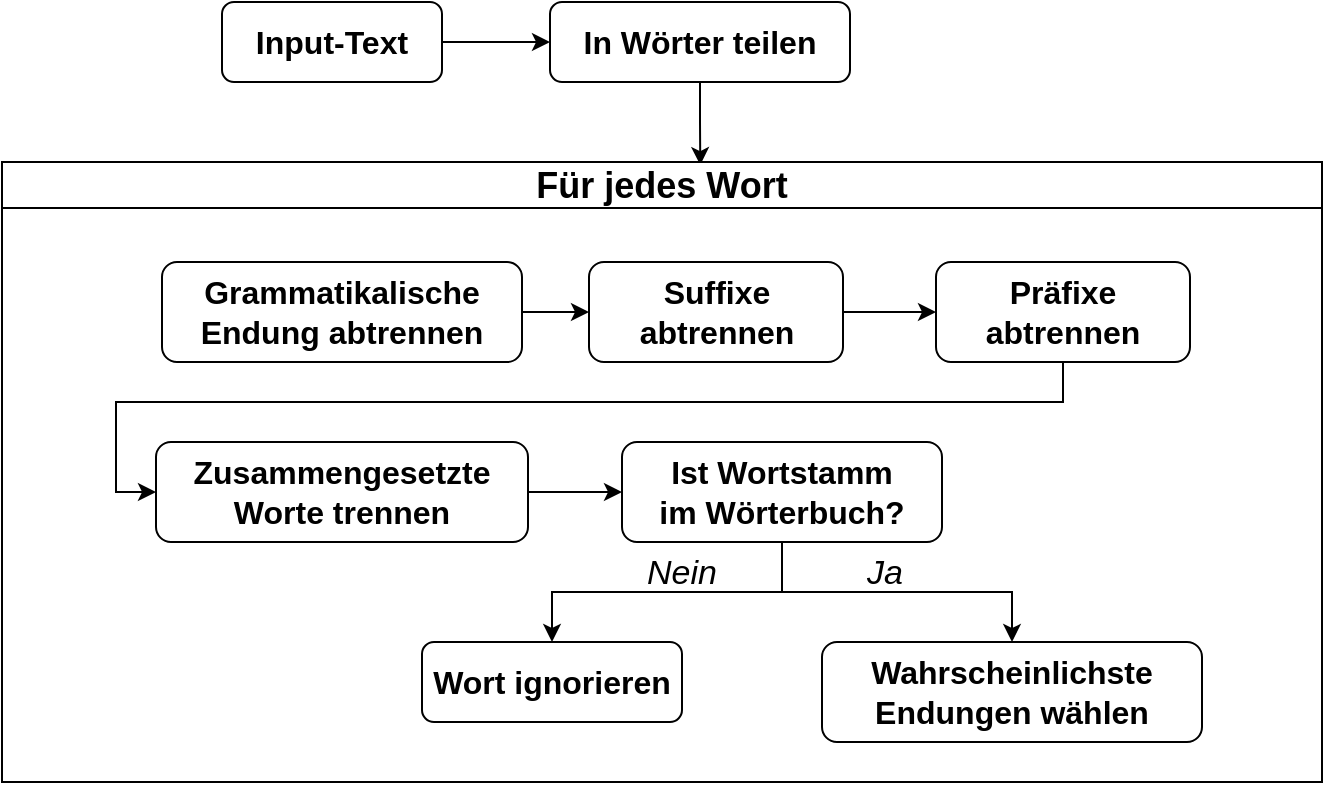 <mxfile version="20.8.1" type="device"><diagram id="Lb_xgow6O9_8ipiAks5T" name="Page-1"><mxGraphModel dx="1195" dy="628" grid="1" gridSize="10" guides="1" tooltips="1" connect="1" arrows="1" fold="1" page="1" pageScale="1" pageWidth="827" pageHeight="1169" math="0" shadow="0"><root><mxCell id="0"/><mxCell id="1" parent="0"/><mxCell id="p2Vx2gixZMr4yB2hzw1--5" style="edgeStyle=orthogonalEdgeStyle;rounded=0;orthogonalLoop=1;jettySize=auto;html=1;fontSize=18;" edge="1" parent="1" source="p2Vx2gixZMr4yB2hzw1--1" target="p2Vx2gixZMr4yB2hzw1--2"><mxGeometry relative="1" as="geometry"/></mxCell><mxCell id="p2Vx2gixZMr4yB2hzw1--1" value="&lt;font style=&quot;font-size: 16px;&quot;&gt;&lt;b&gt;&lt;font style=&quot;font-size: 16px;&quot;&gt;Input-Text&lt;/font&gt;&lt;/b&gt;&lt;/font&gt;" style="rounded=1;whiteSpace=wrap;html=1;" vertex="1" parent="1"><mxGeometry x="170" y="90" width="110" height="40" as="geometry"/></mxCell><mxCell id="p2Vx2gixZMr4yB2hzw1--20" style="edgeStyle=orthogonalEdgeStyle;rounded=0;orthogonalLoop=1;jettySize=auto;html=1;fontSize=18;entryX=0.529;entryY=0.005;entryDx=0;entryDy=0;entryPerimeter=0;" edge="1" parent="1" source="p2Vx2gixZMr4yB2hzw1--2" target="p2Vx2gixZMr4yB2hzw1--4"><mxGeometry relative="1" as="geometry"/></mxCell><mxCell id="p2Vx2gixZMr4yB2hzw1--2" value="&lt;font style=&quot;font-size: 16px;&quot;&gt;&lt;font style=&quot;font-size: 16px;&quot;&gt;&lt;b&gt;In Wörter teilen&lt;/b&gt;&lt;/font&gt;&lt;br&gt;&lt;/font&gt;" style="rounded=1;whiteSpace=wrap;html=1;" vertex="1" parent="1"><mxGeometry x="334" y="90" width="150" height="40" as="geometry"/></mxCell><mxCell id="p2Vx2gixZMr4yB2hzw1--4" value="Für jedes Wort" style="swimlane;whiteSpace=wrap;html=1;fontSize=18;" vertex="1" parent="1"><mxGeometry x="60" y="170" width="660" height="310" as="geometry"/></mxCell><mxCell id="p2Vx2gixZMr4yB2hzw1--16" style="edgeStyle=none;rounded=0;orthogonalLoop=1;jettySize=auto;html=1;entryX=0;entryY=0.5;entryDx=0;entryDy=0;fontSize=18;" edge="1" parent="p2Vx2gixZMr4yB2hzw1--4" source="p2Vx2gixZMr4yB2hzw1--8" target="p2Vx2gixZMr4yB2hzw1--9"><mxGeometry relative="1" as="geometry"/></mxCell><mxCell id="p2Vx2gixZMr4yB2hzw1--8" value="&lt;b style=&quot;font-size: 16px;&quot;&gt;&lt;font style=&quot;font-size: 16px;&quot;&gt;&lt;font style=&quot;font-size: 16px;&quot;&gt;Suffixe abtrennen&lt;/font&gt;&lt;br&gt;&lt;/font&gt;&lt;/b&gt;" style="rounded=1;whiteSpace=wrap;html=1;" vertex="1" parent="p2Vx2gixZMr4yB2hzw1--4"><mxGeometry x="293.5" y="50" width="127" height="50" as="geometry"/></mxCell><mxCell id="p2Vx2gixZMr4yB2hzw1--26" style="edgeStyle=orthogonalEdgeStyle;rounded=0;orthogonalLoop=1;jettySize=auto;html=1;entryX=0;entryY=0.5;entryDx=0;entryDy=0;fontSize=18;" edge="1" parent="p2Vx2gixZMr4yB2hzw1--4" source="p2Vx2gixZMr4yB2hzw1--9" target="p2Vx2gixZMr4yB2hzw1--11"><mxGeometry relative="1" as="geometry"><Array as="points"><mxPoint x="531" y="120"/><mxPoint x="57" y="120"/><mxPoint x="57" y="165"/></Array></mxGeometry></mxCell><mxCell id="p2Vx2gixZMr4yB2hzw1--9" value="&lt;b style=&quot;font-size: 16px;&quot;&gt;&lt;font style=&quot;font-size: 16px;&quot;&gt;&lt;font style=&quot;font-size: 16px;&quot;&gt;Präfixe abtrennen&lt;/font&gt;&lt;br&gt;&lt;/font&gt;&lt;/b&gt;" style="rounded=1;whiteSpace=wrap;html=1;" vertex="1" parent="p2Vx2gixZMr4yB2hzw1--4"><mxGeometry x="467" y="50" width="127" height="50" as="geometry"/></mxCell><mxCell id="p2Vx2gixZMr4yB2hzw1--15" style="edgeStyle=none;rounded=0;orthogonalLoop=1;jettySize=auto;html=1;entryX=0;entryY=0.5;entryDx=0;entryDy=0;fontSize=18;" edge="1" parent="p2Vx2gixZMr4yB2hzw1--4" source="p2Vx2gixZMr4yB2hzw1--10" target="p2Vx2gixZMr4yB2hzw1--8"><mxGeometry relative="1" as="geometry"/></mxCell><mxCell id="p2Vx2gixZMr4yB2hzw1--10" value="&lt;b style=&quot;font-size: 16px;&quot;&gt;&lt;font style=&quot;font-size: 16px;&quot;&gt;&lt;font style=&quot;font-size: 16px;&quot;&gt;Grammatikalische Endung abtrennen&lt;/font&gt;&lt;br&gt;&lt;/font&gt;&lt;/b&gt;" style="rounded=1;whiteSpace=wrap;html=1;" vertex="1" parent="p2Vx2gixZMr4yB2hzw1--4"><mxGeometry x="80" y="50" width="180" height="50" as="geometry"/></mxCell><mxCell id="p2Vx2gixZMr4yB2hzw1--18" style="edgeStyle=orthogonalEdgeStyle;rounded=0;orthogonalLoop=1;jettySize=auto;html=1;fontSize=18;" edge="1" parent="p2Vx2gixZMr4yB2hzw1--4" source="p2Vx2gixZMr4yB2hzw1--11" target="p2Vx2gixZMr4yB2hzw1--13"><mxGeometry relative="1" as="geometry"/></mxCell><mxCell id="p2Vx2gixZMr4yB2hzw1--11" value="&lt;b style=&quot;font-size: 16px;&quot;&gt;&lt;font style=&quot;font-size: 16px;&quot;&gt;&lt;font style=&quot;font-size: 16px;&quot;&gt;Zusammengesetzte Worte trennen&lt;/font&gt;&lt;br&gt;&lt;/font&gt;&lt;/b&gt;" style="rounded=1;whiteSpace=wrap;html=1;" vertex="1" parent="p2Vx2gixZMr4yB2hzw1--4"><mxGeometry x="77" y="140" width="186" height="50" as="geometry"/></mxCell><mxCell id="p2Vx2gixZMr4yB2hzw1--19" style="edgeStyle=orthogonalEdgeStyle;rounded=0;orthogonalLoop=1;jettySize=auto;html=1;fontSize=18;" edge="1" parent="p2Vx2gixZMr4yB2hzw1--4" source="p2Vx2gixZMr4yB2hzw1--13" target="p2Vx2gixZMr4yB2hzw1--14"><mxGeometry relative="1" as="geometry"/></mxCell><mxCell id="p2Vx2gixZMr4yB2hzw1--22" style="edgeStyle=orthogonalEdgeStyle;rounded=0;orthogonalLoop=1;jettySize=auto;html=1;fontSize=18;" edge="1" parent="p2Vx2gixZMr4yB2hzw1--4" source="p2Vx2gixZMr4yB2hzw1--13" target="p2Vx2gixZMr4yB2hzw1--21"><mxGeometry relative="1" as="geometry"/></mxCell><mxCell id="p2Vx2gixZMr4yB2hzw1--13" value="&lt;div style=&quot;font-size: 16px;&quot;&gt;&lt;font style=&quot;font-size: 16px;&quot;&gt;&lt;b&gt;&lt;font style=&quot;font-size: 16px;&quot;&gt;Ist Wortstamm&lt;/font&gt;&lt;/b&gt;&lt;/font&gt;&lt;/div&gt;&lt;div style=&quot;font-size: 16px;&quot;&gt;&lt;font style=&quot;font-size: 16px;&quot;&gt;&lt;b&gt;&lt;font style=&quot;font-size: 16px;&quot;&gt;im Wörterbuch?&lt;/font&gt;&lt;/b&gt;&lt;/font&gt;&lt;/div&gt;" style="rounded=1;whiteSpace=wrap;html=1;" vertex="1" parent="p2Vx2gixZMr4yB2hzw1--4"><mxGeometry x="310" y="140" width="160" height="50" as="geometry"/></mxCell><mxCell id="p2Vx2gixZMr4yB2hzw1--14" value="&lt;div style=&quot;font-size: 16px;&quot;&gt;&lt;b&gt;&lt;font style=&quot;font-size: 16px;&quot;&gt;Wahrscheinlichste Endungen wählen&lt;br&gt;&lt;/font&gt;&lt;/b&gt;&lt;/div&gt;" style="rounded=1;whiteSpace=wrap;html=1;" vertex="1" parent="p2Vx2gixZMr4yB2hzw1--4"><mxGeometry x="410" y="240" width="190" height="50" as="geometry"/></mxCell><mxCell id="p2Vx2gixZMr4yB2hzw1--21" value="&lt;div style=&quot;font-size: 16px;&quot;&gt;&lt;b&gt;&lt;font style=&quot;font-size: 16px;&quot;&gt;Wort ignorieren&lt;br&gt;&lt;/font&gt;&lt;/b&gt;&lt;/div&gt;" style="rounded=1;whiteSpace=wrap;html=1;" vertex="1" parent="p2Vx2gixZMr4yB2hzw1--4"><mxGeometry x="210" y="240" width="130" height="40" as="geometry"/></mxCell><mxCell id="p2Vx2gixZMr4yB2hzw1--23" value="&lt;font style=&quot;font-size: 17px;&quot;&gt;&lt;i&gt;Ja&lt;/i&gt;&lt;/font&gt;" style="text;html=1;strokeColor=none;fillColor=none;align=center;verticalAlign=middle;whiteSpace=wrap;rounded=0;fontSize=18;" vertex="1" parent="p2Vx2gixZMr4yB2hzw1--4"><mxGeometry x="420.5" y="190" width="40.5" height="30" as="geometry"/></mxCell><mxCell id="p2Vx2gixZMr4yB2hzw1--25" value="&lt;font style=&quot;font-size: 17px;&quot;&gt;&lt;i&gt;Nein&lt;/i&gt;&lt;/font&gt;" style="text;html=1;strokeColor=none;fillColor=none;align=center;verticalAlign=middle;whiteSpace=wrap;rounded=0;fontSize=18;" vertex="1" parent="p2Vx2gixZMr4yB2hzw1--4"><mxGeometry x="310" y="190" width="60" height="30" as="geometry"/></mxCell></root></mxGraphModel></diagram></mxfile>